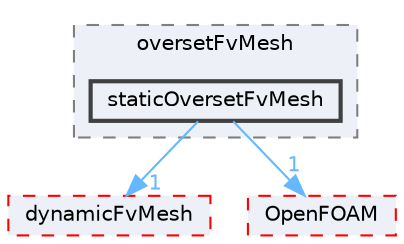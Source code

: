 digraph "src/overset/oversetFvMesh/staticOversetFvMesh"
{
 // LATEX_PDF_SIZE
  bgcolor="transparent";
  edge [fontname=Helvetica,fontsize=10,labelfontname=Helvetica,labelfontsize=10];
  node [fontname=Helvetica,fontsize=10,shape=box,height=0.2,width=0.4];
  compound=true
  subgraph clusterdir_e269dd38301bd468c0a3829ed627b350 {
    graph [ bgcolor="#edf0f7", pencolor="grey50", label="oversetFvMesh", fontname=Helvetica,fontsize=10 style="filled,dashed", URL="dir_e269dd38301bd468c0a3829ed627b350.html",tooltip=""]
  dir_d80425e09bf7030ca209fdc09a0c2c31 [label="staticOversetFvMesh", fillcolor="#edf0f7", color="grey25", style="filled,bold", URL="dir_d80425e09bf7030ca209fdc09a0c2c31.html",tooltip=""];
  }
  dir_7045e8b584c9485727394e576736d39b [label="dynamicFvMesh", fillcolor="#edf0f7", color="red", style="filled,dashed", URL="dir_7045e8b584c9485727394e576736d39b.html",tooltip=""];
  dir_c5473ff19b20e6ec4dfe5c310b3778a8 [label="OpenFOAM", fillcolor="#edf0f7", color="red", style="filled,dashed", URL="dir_c5473ff19b20e6ec4dfe5c310b3778a8.html",tooltip=""];
  dir_d80425e09bf7030ca209fdc09a0c2c31->dir_7045e8b584c9485727394e576736d39b [headlabel="1", labeldistance=1.5 headhref="dir_003758_001077.html" href="dir_003758_001077.html" color="steelblue1" fontcolor="steelblue1"];
  dir_d80425e09bf7030ca209fdc09a0c2c31->dir_c5473ff19b20e6ec4dfe5c310b3778a8 [headlabel="1", labeldistance=1.5 headhref="dir_003758_002695.html" href="dir_003758_002695.html" color="steelblue1" fontcolor="steelblue1"];
}
